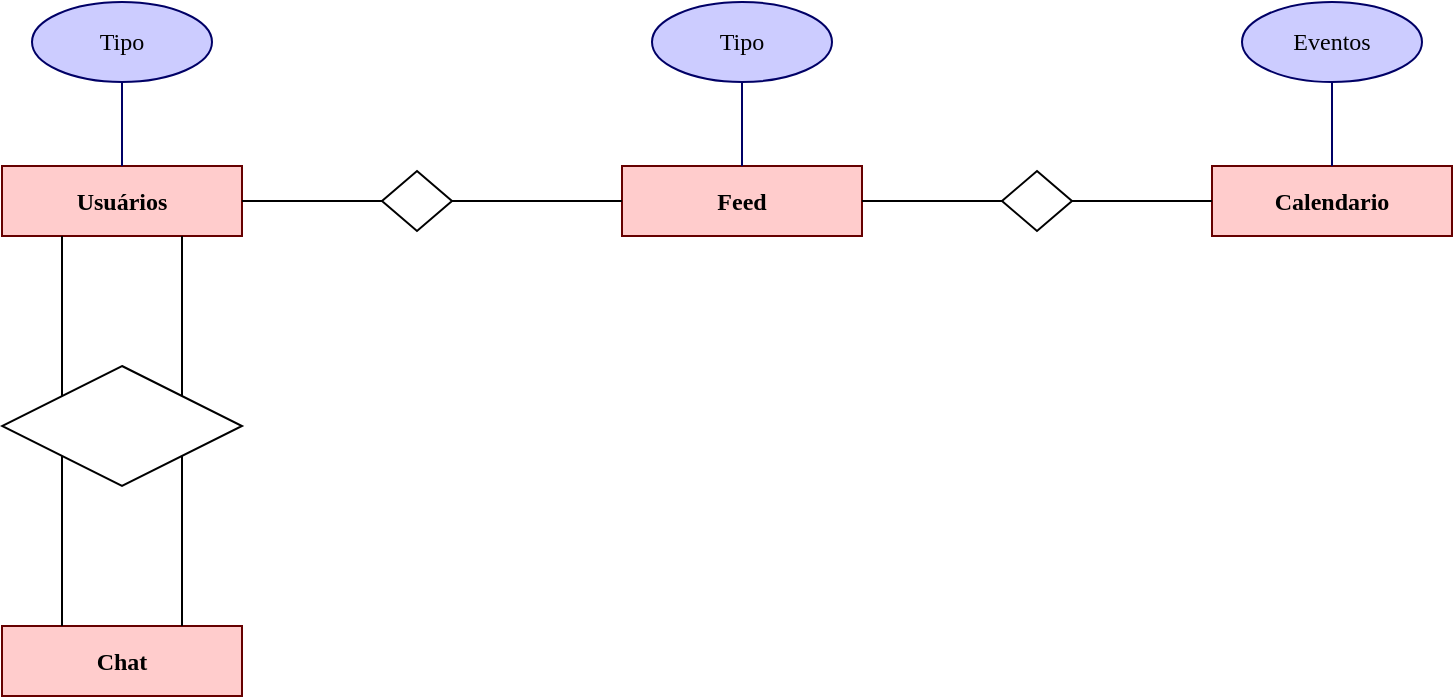 <mxfile version="26.2.12">
  <diagram name="Página-1" id="XXjMigavx-W10F49XDjn">
    <mxGraphModel dx="1851" dy="556" grid="1" gridSize="10" guides="1" tooltips="1" connect="1" arrows="1" fold="1" page="1" pageScale="1" pageWidth="827" pageHeight="1169" math="0" shadow="0">
      <root>
        <mxCell id="0" />
        <mxCell id="1" parent="0" />
        <mxCell id="xmNOLHHIbgw2WWlU3eTN-6" value="&lt;font style=&quot;vertical-align: inherit;&quot;&gt;&lt;font style=&quot;vertical-align: inherit;&quot;&gt;Usuários&lt;/font&gt;&lt;/font&gt;" style="rounded=0;whiteSpace=wrap;html=1;fillColor=#FFCCCC;strokeColor=#660000;fontFamily=Times New Roman;fontStyle=1" parent="1" vertex="1">
          <mxGeometry x="-60" y="160" width="120" height="35" as="geometry" />
        </mxCell>
        <mxCell id="xmNOLHHIbgw2WWlU3eTN-9" value="Tipo" style="ellipse;whiteSpace=wrap;html=1;fillColor=#CCCCFF;strokeColor=#000066;fontFamily=Times New Roman;fontStyle=0" parent="1" vertex="1">
          <mxGeometry x="-45" y="78" width="90" height="40" as="geometry" />
        </mxCell>
        <mxCell id="xmNOLHHIbgw2WWlU3eTN-14" value="" style="endArrow=none;html=1;rounded=0;exitX=0.5;exitY=0;exitDx=0;exitDy=0;entryX=0.5;entryY=1;entryDx=0;entryDy=0;fillColor=#CCCCFF;strokeColor=#000066;fontFamily=Times New Roman;fontStyle=0" parent="1" source="xmNOLHHIbgw2WWlU3eTN-6" target="xmNOLHHIbgw2WWlU3eTN-9" edge="1">
          <mxGeometry width="50" height="50" relative="1" as="geometry">
            <mxPoint x="250" y="150" as="sourcePoint" />
            <mxPoint x="300" y="100" as="targetPoint" />
          </mxGeometry>
        </mxCell>
        <mxCell id="xmNOLHHIbgw2WWlU3eTN-39" value="&lt;font style=&quot;vertical-align: inherit;&quot;&gt;&lt;font style=&quot;vertical-align: inherit;&quot;&gt;Feed&lt;/font&gt;&lt;/font&gt;" style="rounded=0;whiteSpace=wrap;html=1;fillColor=#FFCCCC;strokeColor=#660000;fontFamily=Times New Roman;fontStyle=1" parent="1" vertex="1">
          <mxGeometry x="250" y="160" width="120" height="35" as="geometry" />
        </mxCell>
        <mxCell id="xmNOLHHIbgw2WWlU3eTN-41" value="Tipo" style="ellipse;whiteSpace=wrap;html=1;fillColor=#CCCCFF;strokeColor=#000066;fontFamily=Times New Roman;fontStyle=0" parent="1" vertex="1">
          <mxGeometry x="265" y="78" width="90" height="40" as="geometry" />
        </mxCell>
        <mxCell id="xmNOLHHIbgw2WWlU3eTN-45" value="" style="endArrow=none;html=1;rounded=0;entryX=0.5;entryY=1;entryDx=0;entryDy=0;exitX=0.5;exitY=0;exitDx=0;exitDy=0;fillColor=#CCCCFF;strokeColor=#000066;fontFamily=Times New Roman;fontStyle=0" parent="1" source="xmNOLHHIbgw2WWlU3eTN-39" target="xmNOLHHIbgw2WWlU3eTN-41" edge="1">
          <mxGeometry width="50" height="50" relative="1" as="geometry">
            <mxPoint x="25" y="340" as="sourcePoint" />
            <mxPoint x="130" y="250" as="targetPoint" />
          </mxGeometry>
        </mxCell>
        <mxCell id="n9gVkUT_TrZV7uCSKe-V-20" value="Calendario" style="rounded=0;whiteSpace=wrap;html=1;fillColor=#FFCCCC;strokeColor=#660000;fontFamily=Times New Roman;fontStyle=1" vertex="1" parent="1">
          <mxGeometry x="545" y="160" width="120" height="35" as="geometry" />
        </mxCell>
        <mxCell id="n9gVkUT_TrZV7uCSKe-V-22" value="Eventos" style="ellipse;whiteSpace=wrap;html=1;fillColor=#CCCCFF;strokeColor=#000066;fontFamily=Times New Roman;fontStyle=0" vertex="1" parent="1">
          <mxGeometry x="560" y="78" width="90" height="40" as="geometry" />
        </mxCell>
        <mxCell id="n9gVkUT_TrZV7uCSKe-V-23" value="" style="endArrow=none;html=1;rounded=0;entryX=0.5;entryY=1;entryDx=0;entryDy=0;exitX=0.5;exitY=0;exitDx=0;exitDy=0;fillColor=#CCCCFF;strokeColor=#000066;fontFamily=Times New Roman;fontStyle=0" edge="1" parent="1" source="n9gVkUT_TrZV7uCSKe-V-20" target="n9gVkUT_TrZV7uCSKe-V-22">
          <mxGeometry width="50" height="50" relative="1" as="geometry">
            <mxPoint x="584.41" y="160" as="sourcePoint" />
            <mxPoint x="584.41" y="118" as="targetPoint" />
          </mxGeometry>
        </mxCell>
        <mxCell id="n9gVkUT_TrZV7uCSKe-V-25" value="" style="rhombus;whiteSpace=wrap;html=1;" vertex="1" parent="1">
          <mxGeometry x="130" y="162.5" width="35" height="30" as="geometry" />
        </mxCell>
        <mxCell id="n9gVkUT_TrZV7uCSKe-V-28" value="" style="rhombus;whiteSpace=wrap;html=1;" vertex="1" parent="1">
          <mxGeometry x="440" y="162.5" width="35" height="30" as="geometry" />
        </mxCell>
        <mxCell id="n9gVkUT_TrZV7uCSKe-V-31" value="Chat" style="rounded=0;whiteSpace=wrap;html=1;fillColor=#FFCCCC;strokeColor=#660000;fontFamily=Times New Roman;fontStyle=1" vertex="1" parent="1">
          <mxGeometry x="-60" y="390" width="120" height="35" as="geometry" />
        </mxCell>
        <mxCell id="n9gVkUT_TrZV7uCSKe-V-34" value="" style="endArrow=none;html=1;rounded=0;exitX=0.25;exitY=0;exitDx=0;exitDy=0;entryX=0;entryY=1;entryDx=0;entryDy=0;" edge="1" parent="1" source="n9gVkUT_TrZV7uCSKe-V-31" target="n9gVkUT_TrZV7uCSKe-V-36">
          <mxGeometry width="50" height="50" relative="1" as="geometry">
            <mxPoint x="320" y="340" as="sourcePoint" />
            <mxPoint x="-30" y="320" as="targetPoint" />
          </mxGeometry>
        </mxCell>
        <mxCell id="n9gVkUT_TrZV7uCSKe-V-35" value="" style="endArrow=none;html=1;rounded=0;exitX=0.75;exitY=0;exitDx=0;exitDy=0;entryX=1;entryY=1;entryDx=0;entryDy=0;" edge="1" parent="1" source="n9gVkUT_TrZV7uCSKe-V-31" target="n9gVkUT_TrZV7uCSKe-V-36">
          <mxGeometry width="50" height="50" relative="1" as="geometry">
            <mxPoint x="30" y="310" as="sourcePoint" />
            <mxPoint x="30" y="320" as="targetPoint" />
          </mxGeometry>
        </mxCell>
        <mxCell id="n9gVkUT_TrZV7uCSKe-V-36" value="" style="rhombus;whiteSpace=wrap;html=1;" vertex="1" parent="1">
          <mxGeometry x="-60" y="260" width="120" height="60" as="geometry" />
        </mxCell>
        <mxCell id="n9gVkUT_TrZV7uCSKe-V-37" value="" style="endArrow=none;html=1;rounded=0;exitX=1;exitY=0;exitDx=0;exitDy=0;entryX=0.75;entryY=1;entryDx=0;entryDy=0;" edge="1" parent="1" source="n9gVkUT_TrZV7uCSKe-V-36" target="xmNOLHHIbgw2WWlU3eTN-6">
          <mxGeometry width="50" height="50" relative="1" as="geometry">
            <mxPoint x="320" y="340" as="sourcePoint" />
            <mxPoint x="370" y="290" as="targetPoint" />
          </mxGeometry>
        </mxCell>
        <mxCell id="n9gVkUT_TrZV7uCSKe-V-38" value="" style="endArrow=none;html=1;rounded=0;exitX=0;exitY=0;exitDx=0;exitDy=0;entryX=0.25;entryY=1;entryDx=0;entryDy=0;" edge="1" parent="1" source="n9gVkUT_TrZV7uCSKe-V-36" target="xmNOLHHIbgw2WWlU3eTN-6">
          <mxGeometry width="50" height="50" relative="1" as="geometry">
            <mxPoint x="320" y="340" as="sourcePoint" />
            <mxPoint x="370" y="290" as="targetPoint" />
          </mxGeometry>
        </mxCell>
        <mxCell id="n9gVkUT_TrZV7uCSKe-V-39" value="" style="endArrow=none;html=1;rounded=0;exitX=1;exitY=0.5;exitDx=0;exitDy=0;" edge="1" parent="1" source="xmNOLHHIbgw2WWlU3eTN-6" target="n9gVkUT_TrZV7uCSKe-V-25">
          <mxGeometry width="50" height="50" relative="1" as="geometry">
            <mxPoint x="320" y="340" as="sourcePoint" />
            <mxPoint x="370" y="290" as="targetPoint" />
          </mxGeometry>
        </mxCell>
        <mxCell id="n9gVkUT_TrZV7uCSKe-V-40" value="" style="endArrow=none;html=1;rounded=0;exitX=1;exitY=0.5;exitDx=0;exitDy=0;" edge="1" parent="1" source="n9gVkUT_TrZV7uCSKe-V-25" target="xmNOLHHIbgw2WWlU3eTN-39">
          <mxGeometry width="50" height="50" relative="1" as="geometry">
            <mxPoint x="320" y="340" as="sourcePoint" />
            <mxPoint x="370" y="290" as="targetPoint" />
          </mxGeometry>
        </mxCell>
        <mxCell id="n9gVkUT_TrZV7uCSKe-V-41" value="" style="endArrow=none;html=1;rounded=0;exitX=1;exitY=0.5;exitDx=0;exitDy=0;" edge="1" parent="1" source="xmNOLHHIbgw2WWlU3eTN-39" target="n9gVkUT_TrZV7uCSKe-V-28">
          <mxGeometry width="50" height="50" relative="1" as="geometry">
            <mxPoint x="320" y="340" as="sourcePoint" />
            <mxPoint x="370" y="290" as="targetPoint" />
          </mxGeometry>
        </mxCell>
        <mxCell id="n9gVkUT_TrZV7uCSKe-V-42" value="" style="endArrow=none;html=1;rounded=0;exitX=1;exitY=0.5;exitDx=0;exitDy=0;entryX=0;entryY=0.5;entryDx=0;entryDy=0;" edge="1" parent="1" source="n9gVkUT_TrZV7uCSKe-V-28" target="n9gVkUT_TrZV7uCSKe-V-20">
          <mxGeometry width="50" height="50" relative="1" as="geometry">
            <mxPoint x="320" y="340" as="sourcePoint" />
            <mxPoint x="370" y="290" as="targetPoint" />
          </mxGeometry>
        </mxCell>
      </root>
    </mxGraphModel>
  </diagram>
</mxfile>
